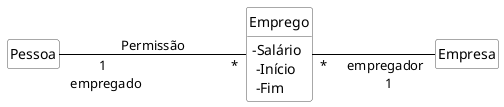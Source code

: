 @startuml mod01ima12
hide circle
hide methods
hide empty members

skinparam class {
    BackgroundColor White
    ArrowColor Black
    BorderColor #505050
}
skinparam classAttributeIconSize 0
class "Pessoa" as o1
class "Emprego" as o2
class "Empresa" as o3
o2 : -Salário \n -Início \n -Fim
left to right direction
o1"1 \n empregado" --- "*"o2: Permissão
o2"*" --- "empregador \n 1"o3
@enduml
